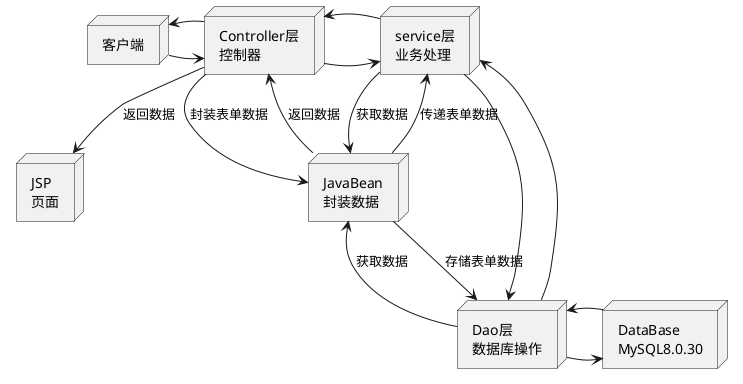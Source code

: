 @startuml
'https://plantuml.com/deployment-diagram

node "DataBase\nMySQL8.0.30"
node "JavaBean\n封装数据"
node "JSP\n页面"
node "Controller层\n控制器"
node "service层\n业务处理"
node "Dao层\n数据库操作"
node "客户端"

"客户端"-right->"Controller层\n控制器"
"Controller层\n控制器"-right->"客户端"
"Controller层\n控制器"-right->"service层\n业务处理"
"service层\n业务处理"-right->"Controller层\n控制器"
"service层\n业务处理"-right->"Dao层\n数据库操作"
"Dao层\n数据库操作"-right->"service层\n业务处理"
"Dao层\n数据库操作"-right->"DataBase\nMySQL8.0.30"
"DataBase\nMySQL8.0.30"-right->"Dao层\n数据库操作"

"Controller层\n控制器"-->"JSP\n页面" : 返回数据

"JavaBean\n封装数据"-->"Controller层\n控制器" : 返回数据
"Controller层\n控制器"-->"JavaBean\n封装数据":封装表单数据
"service层\n业务处理"-->"JavaBean\n封装数据":获取数据
"JavaBean\n封装数据"-->"service层\n业务处理":传递表单数据
"Dao层\n数据库操作"-->"JavaBean\n封装数据":获取数据
"JavaBean\n封装数据"-->"Dao层\n数据库操作":存储表单数据

@enduml